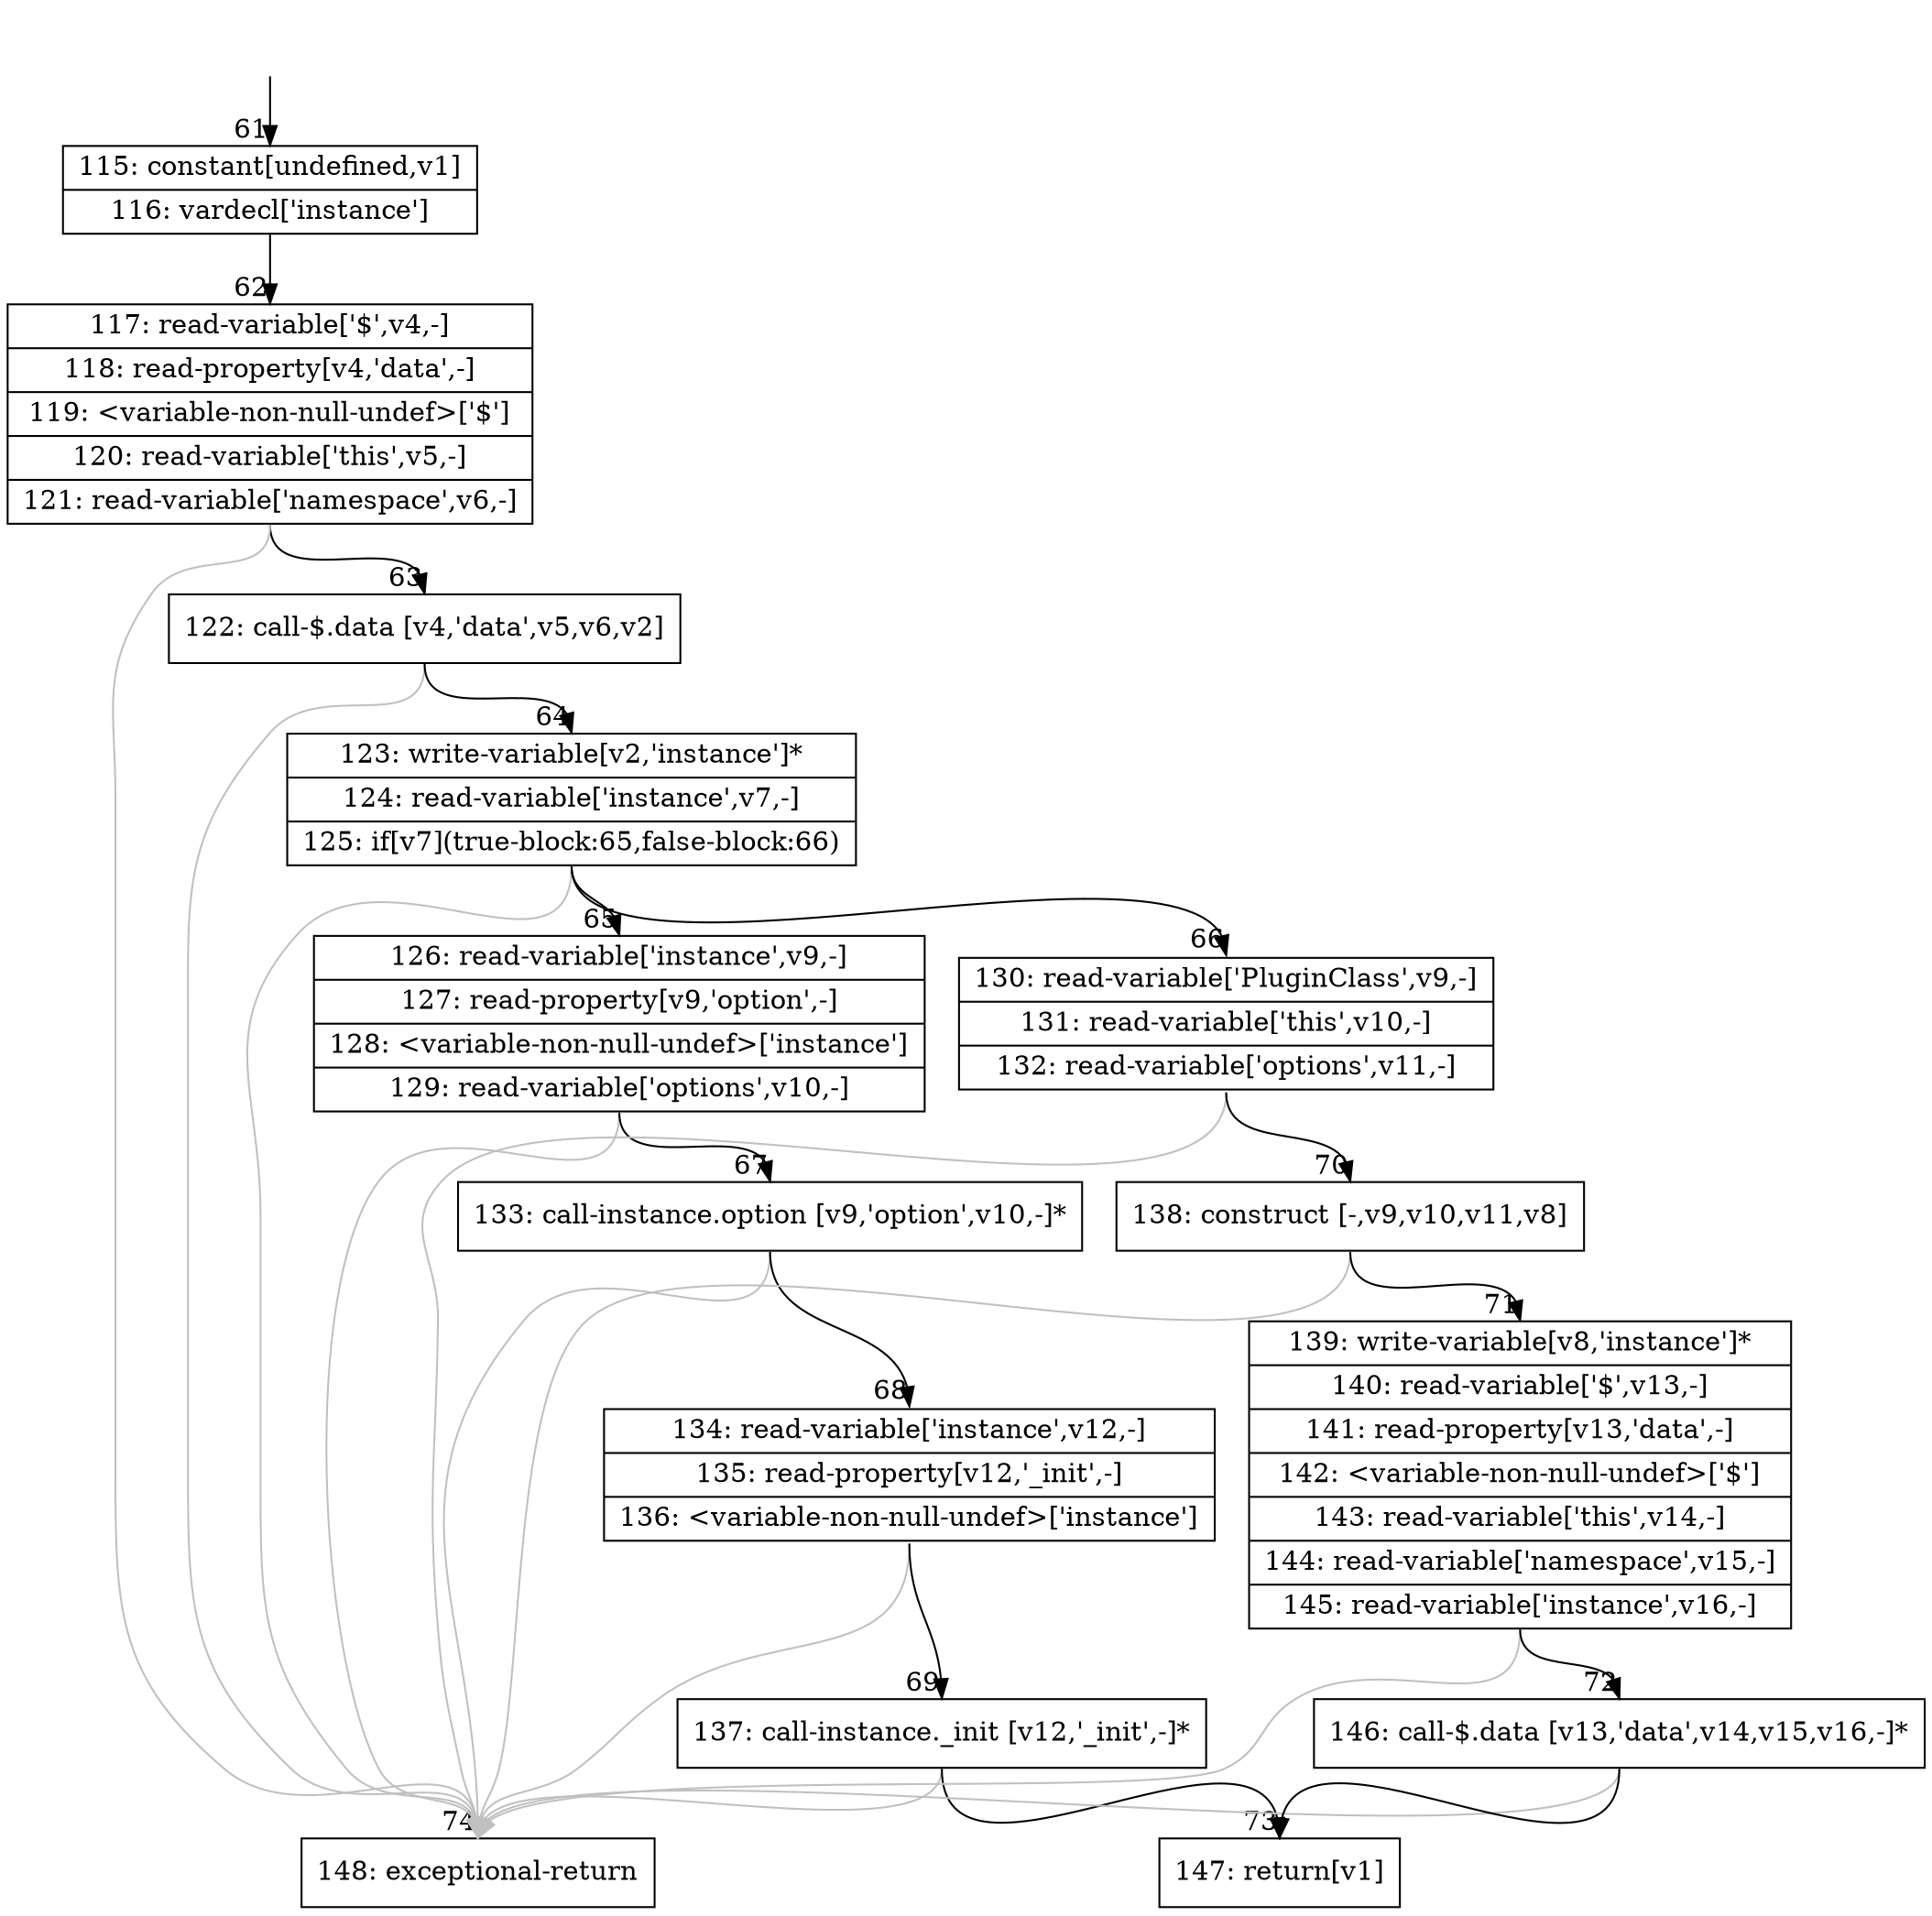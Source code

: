 digraph {
rankdir="TD"
BB_entry9[shape=none,label=""];
BB_entry9 -> BB61 [tailport=s, headport=n, headlabel="    61"]
BB61 [shape=record label="{115: constant[undefined,v1]|116: vardecl['instance']}" ] 
BB61 -> BB62 [tailport=s, headport=n, headlabel="      62"]
BB62 [shape=record label="{117: read-variable['$',v4,-]|118: read-property[v4,'data',-]|119: \<variable-non-null-undef\>['$']|120: read-variable['this',v5,-]|121: read-variable['namespace',v6,-]}" ] 
BB62 -> BB63 [tailport=s, headport=n, headlabel="      63"]
BB62 -> BB74 [tailport=s, headport=n, color=gray, headlabel="      74"]
BB63 [shape=record label="{122: call-$.data [v4,'data',v5,v6,v2]}" ] 
BB63 -> BB64 [tailport=s, headport=n, headlabel="      64"]
BB63 -> BB74 [tailport=s, headport=n, color=gray]
BB64 [shape=record label="{123: write-variable[v2,'instance']*|124: read-variable['instance',v7,-]|125: if[v7](true-block:65,false-block:66)}" ] 
BB64 -> BB65 [tailport=s, headport=n, headlabel="      65"]
BB64 -> BB66 [tailport=s, headport=n, headlabel="      66"]
BB64 -> BB74 [tailport=s, headport=n, color=gray]
BB65 [shape=record label="{126: read-variable['instance',v9,-]|127: read-property[v9,'option',-]|128: \<variable-non-null-undef\>['instance']|129: read-variable['options',v10,-]}" ] 
BB65 -> BB67 [tailport=s, headport=n, headlabel="      67"]
BB65 -> BB74 [tailport=s, headport=n, color=gray]
BB66 [shape=record label="{130: read-variable['PluginClass',v9,-]|131: read-variable['this',v10,-]|132: read-variable['options',v11,-]}" ] 
BB66 -> BB70 [tailport=s, headport=n, headlabel="      70"]
BB66 -> BB74 [tailport=s, headport=n, color=gray]
BB67 [shape=record label="{133: call-instance.option [v9,'option',v10,-]*}" ] 
BB67 -> BB68 [tailport=s, headport=n, headlabel="      68"]
BB67 -> BB74 [tailport=s, headport=n, color=gray]
BB68 [shape=record label="{134: read-variable['instance',v12,-]|135: read-property[v12,'_init',-]|136: \<variable-non-null-undef\>['instance']}" ] 
BB68 -> BB69 [tailport=s, headport=n, headlabel="      69"]
BB68 -> BB74 [tailport=s, headport=n, color=gray]
BB69 [shape=record label="{137: call-instance._init [v12,'_init',-]*}" ] 
BB69 -> BB73 [tailport=s, headport=n, headlabel="      73"]
BB69 -> BB74 [tailport=s, headport=n, color=gray]
BB70 [shape=record label="{138: construct [-,v9,v10,v11,v8]}" ] 
BB70 -> BB71 [tailport=s, headport=n, headlabel="      71"]
BB70 -> BB74 [tailport=s, headport=n, color=gray]
BB71 [shape=record label="{139: write-variable[v8,'instance']*|140: read-variable['$',v13,-]|141: read-property[v13,'data',-]|142: \<variable-non-null-undef\>['$']|143: read-variable['this',v14,-]|144: read-variable['namespace',v15,-]|145: read-variable['instance',v16,-]}" ] 
BB71 -> BB72 [tailport=s, headport=n, headlabel="      72"]
BB71 -> BB74 [tailport=s, headport=n, color=gray]
BB72 [shape=record label="{146: call-$.data [v13,'data',v14,v15,v16,-]*}" ] 
BB72 -> BB73 [tailport=s, headport=n]
BB72 -> BB74 [tailport=s, headport=n, color=gray]
BB73 [shape=record label="{147: return[v1]}" ] 
BB74 [shape=record label="{148: exceptional-return}" ] 
//#$~ 113
}

